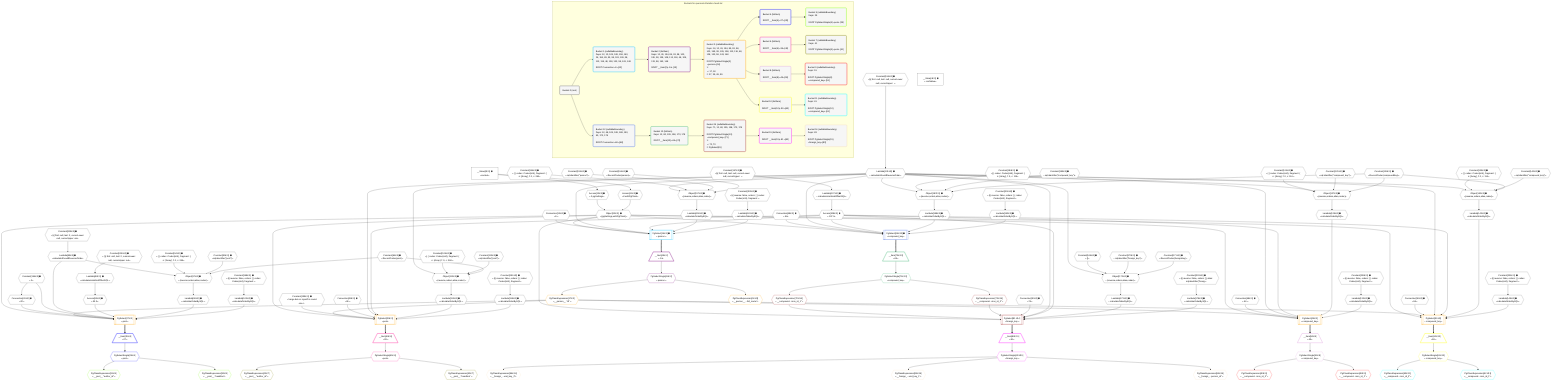 %%{init: {'themeVariables': { 'fontSize': '12px'}}}%%
graph TD
    classDef path fill:#eee,stroke:#000,color:#000
    classDef plan fill:#fff,stroke-width:1px,color:#000
    classDef itemplan fill:#fff,stroke-width:2px,color:#000
    classDef unbatchedplan fill:#dff,stroke-width:1px,color:#000
    classDef sideeffectplan fill:#fcc,stroke-width:2px,color:#000
    classDef bucket fill:#f6f6f6,color:#000,stroke-width:2px,text-align:left


    %% plan dependencies
    Object97{{"Object[97∈0] ➊<br />ᐸ{reverse,orders,alias,codec}ᐳ"}}:::plan
    Lambda89{{"Lambda[89∈0] ➊<br />ᐸcalculateShouldReverseOrderᐳ"}}:::plan
    Constant94{{"Constant[94∈0] ➊<br />ᐸ[ { codec: Codec(int4), fragment: { n: [Array], f: 0, c: 266ᐳ"}}:::plan
    Constant95{{"Constant[95∈0] ➊<br />ᐸsql.identifier(”post”)ᐳ"}}:::plan
    Constant96{{"Constant[96∈0] ➊<br />ᐸRecordCodec(post)ᐳ"}}:::plan
    Lambda89 & Constant94 & Constant95 & Constant96 --> Object97
    Object112{{"Object[112∈0] ➊<br />ᐸ{reverse,orders,alias,codec}ᐳ"}}:::plan
    Lambda105{{"Lambda[105∈0] ➊<br />ᐸcalculateShouldReverseOrderᐳ"}}:::plan
    Constant109{{"Constant[109∈0] ➊<br />ᐸ[ { codec: Codec(int4), fragment: { n: [Array], f: 0, c: 266ᐳ"}}:::plan
    Constant110{{"Constant[110∈0] ➊<br />ᐸsql.identifier(”post”)ᐳ"}}:::plan
    Lambda105 & Constant109 & Constant110 & Constant96 --> Object112
    Object127{{"Object[127∈0] ➊<br />ᐸ{reverse,orders,alias,codec}ᐳ"}}:::plan
    Constant124{{"Constant[124∈0] ➊<br />ᐸ[ { codec: Codec(int4), fragment: { n: [Array], f: 0, c: 116ᐳ"}}:::plan
    Constant125{{"Constant[125∈0] ➊<br />ᐸsql.identifier(”compound_key”)ᐳ"}}:::plan
    Constant126{{"Constant[126∈0] ➊<br />ᐸRecordCodec(compoundKey)ᐳ"}}:::plan
    Lambda105 & Constant124 & Constant125 & Constant126 --> Object127
    Object142{{"Object[142∈0] ➊<br />ᐸ{reverse,orders,alias,codec}ᐳ"}}:::plan
    Constant139{{"Constant[139∈0] ➊<br />ᐸ[ { codec: Codec(int4), fragment: { n: [Array], f: 0, c: 116ᐳ"}}:::plan
    Constant140{{"Constant[140∈0] ➊<br />ᐸsql.identifier(”compound_key”)ᐳ"}}:::plan
    Lambda105 & Constant139 & Constant140 & Constant126 --> Object142
    Object157{{"Object[157∈0] ➊<br />ᐸ{reverse,orders,alias,codec}ᐳ"}}:::plan
    Constant154{{"Constant[154∈0] ➊<br />ᐸ[ { codec: Codec(int4), fragment: { n: [Array], f: 0, c: 266ᐳ"}}:::plan
    Constant155{{"Constant[155∈0] ➊<br />ᐸsql.identifier(”person”)ᐳ"}}:::plan
    Constant156{{"Constant[156∈0] ➊<br />ᐸRecordCodec(person)ᐳ"}}:::plan
    Lambda105 & Constant154 & Constant155 & Constant156 --> Object157
    Object172{{"Object[172∈0] ➊<br />ᐸ{reverse,orders,alias,codec}ᐳ"}}:::plan
    Constant169{{"Constant[169∈0] ➊<br />ᐸ[]ᐳ"}}:::plan
    Constant170{{"Constant[170∈0] ➊<br />ᐸsql.identifier(”foreign_key”)ᐳ"}}:::plan
    Constant171{{"Constant[171∈0] ➊<br />ᐸRecordCodec(foreignKey)ᐳ"}}:::plan
    Lambda105 & Constant169 & Constant170 & Constant171 --> Object172
    Object187{{"Object[187∈0] ➊<br />ᐸ{reverse,orders,alias,codec}ᐳ"}}:::plan
    Constant184{{"Constant[184∈0] ➊<br />ᐸ[ { codec: Codec(int4), fragment: { n: [Array], f: 0, c: 116ᐳ"}}:::plan
    Constant185{{"Constant[185∈0] ➊<br />ᐸsql.identifier(”compound_key”)ᐳ"}}:::plan
    Lambda105 & Constant184 & Constant185 & Constant126 --> Object187
    Object12{{"Object[12∈0] ➊<br />ᐸ{pgSettings,withPgClient}ᐳ"}}:::plan
    Access10{{"Access[10∈0] ➊<br />ᐸ2.pgSettingsᐳ"}}:::plan
    Access11{{"Access[11∈0] ➊<br />ᐸ2.withPgClientᐳ"}}:::plan
    Access10 & Access11 --> Object12
    __Value2["__Value[2∈0] ➊<br />ᐸcontextᐳ"]:::plan
    __Value2 --> Access10
    __Value2 --> Access11
    Connection26{{"Connection[26∈0] ➊<br />ᐸ22ᐳ"}}:::plan
    Constant194{{"Constant[194∈0] ➊<br />ᐸ2ᐳ"}}:::plan
    Constant194 --> Connection26
    Constant205{{"Constant[205∈0] ➊<br />ᐸ§{ first: null, last: 2, cursorLower: null, cursorUpper: nulᐳ"}}:::plan
    Constant205 --> Lambda89
    Lambda92{{"Lambda[92∈0] ➊<br />ᐸcalculateLimitAndOffsetSQLᐳ"}}:::plan
    Constant206{{"Constant[206∈0] ➊<br />ᐸ§{ first: null, last: 2, cursorLower: null, cursorUpper: nulᐳ"}}:::plan
    Constant206 --> Lambda92
    Access93{{"Access[93∈0] ➊<br />ᐸ92.0ᐳ"}}:::plan
    Lambda92 --> Access93
    Lambda98{{"Lambda[98∈0] ➊<br />ᐸcalculateOrderBySQLᐳ"}}:::plan
    Object97 --> Lambda98
    Lambda103{{"Lambda[103∈0] ➊<br />ᐸcalculateOrderBySQLᐳ"}}:::plan
    Constant198{{"Constant[198∈0] ➊<br />ᐸ§{ reverse: false, orders: [ { codec: Codec(int4), fragment:ᐳ"}}:::plan
    Constant198 --> Lambda103
    Constant196{{"Constant[196∈0] ➊<br />ᐸ§{ first: null, last: null, cursorLower: null, cursorUpper: ᐳ"}}:::plan
    Constant196 --> Lambda105
    Lambda107{{"Lambda[107∈0] ➊<br />ᐸcalculateLimitAndOffsetSQLᐳ"}}:::plan
    Constant197{{"Constant[197∈0] ➊<br />ᐸ§{ first: null, last: null, cursorLower: null, cursorUpper: ᐳ"}}:::plan
    Constant197 --> Lambda107
    Access108{{"Access[108∈0] ➊<br />ᐸ107.0ᐳ"}}:::plan
    Lambda107 --> Access108
    Lambda113{{"Lambda[113∈0] ➊<br />ᐸcalculateOrderBySQLᐳ"}}:::plan
    Object112 --> Lambda113
    Lambda118{{"Lambda[118∈0] ➊<br />ᐸcalculateOrderBySQLᐳ"}}:::plan
    Constant199{{"Constant[199∈0] ➊<br />ᐸ§{ reverse: false, orders: [ { codec: Codec(int4), fragment:ᐳ"}}:::plan
    Constant199 --> Lambda118
    Lambda128{{"Lambda[128∈0] ➊<br />ᐸcalculateOrderBySQLᐳ"}}:::plan
    Object127 --> Lambda128
    Lambda133{{"Lambda[133∈0] ➊<br />ᐸcalculateOrderBySQLᐳ"}}:::plan
    Constant200{{"Constant[200∈0] ➊<br />ᐸ§{ reverse: false, orders: [ { codec: Codec(int4), fragment:ᐳ"}}:::plan
    Constant200 --> Lambda133
    Lambda143{{"Lambda[143∈0] ➊<br />ᐸcalculateOrderBySQLᐳ"}}:::plan
    Object142 --> Lambda143
    Lambda148{{"Lambda[148∈0] ➊<br />ᐸcalculateOrderBySQLᐳ"}}:::plan
    Constant201{{"Constant[201∈0] ➊<br />ᐸ§{ reverse: false, orders: [ { codec: Codec(int4), fragment:ᐳ"}}:::plan
    Constant201 --> Lambda148
    Lambda158{{"Lambda[158∈0] ➊<br />ᐸcalculateOrderBySQLᐳ"}}:::plan
    Object157 --> Lambda158
    Lambda163{{"Lambda[163∈0] ➊<br />ᐸcalculateOrderBySQLᐳ"}}:::plan
    Constant202{{"Constant[202∈0] ➊<br />ᐸ§{ reverse: false, orders: [ { codec: Codec(int4), fragment:ᐳ"}}:::plan
    Constant202 --> Lambda163
    Lambda173{{"Lambda[173∈0] ➊<br />ᐸcalculateOrderBySQLᐳ"}}:::plan
    Object172 --> Lambda173
    Lambda178{{"Lambda[178∈0] ➊<br />ᐸcalculateOrderBySQLᐳ"}}:::plan
    Constant203{{"Constant[203∈0] ➊<br />ᐸ§{ reverse: false, orders: [], alias: sql.identifier(”foreigᐳ"}}:::plan
    Constant203 --> Lambda178
    Lambda188{{"Lambda[188∈0] ➊<br />ᐸcalculateOrderBySQLᐳ"}}:::plan
    Object187 --> Lambda188
    Lambda193{{"Lambda[193∈0] ➊<br />ᐸcalculateOrderBySQLᐳ"}}:::plan
    Constant204{{"Constant[204∈0] ➊<br />ᐸ§{ reverse: false, orders: [ { codec: Codec(int4), fragment:ᐳ"}}:::plan
    Constant204 --> Lambda193
    __Value4["__Value[4∈0] ➊<br />ᐸrootValueᐳ"]:::plan
    Connection13{{"Connection[13∈0] ➊<br />ᐸ9ᐳ"}}:::plan
    Connection38{{"Connection[38∈0] ➊<br />ᐸ36ᐳ"}}:::plan
    Connection48{{"Connection[48∈0] ➊<br />ᐸ46ᐳ"}}:::plan
    Connection58{{"Connection[58∈0] ➊<br />ᐸ56ᐳ"}}:::plan
    Connection68{{"Connection[68∈0] ➊<br />ᐸ66ᐳ"}}:::plan
    Connection80{{"Connection[80∈0] ➊<br />ᐸ76ᐳ"}}:::plan
    Constant195{{"Constant[195∈0] ➊<br />ᐸ'Large bet on myself in round one.'ᐳ"}}:::plan
    PgSelect14[["PgSelect[14∈1] ➊<br />ᐸpersonᐳ"]]:::plan
    Object12 & Connection13 & Lambda105 & Access108 & Lambda158 & Lambda163 --> PgSelect14
    __Item15[/"__Item[15∈2]<br />ᐸ14ᐳ"\]:::itemplan
    PgSelect14 ==> __Item15
    PgSelectSingle16{{"PgSelectSingle[16∈2]<br />ᐸpersonᐳ"}}:::plan
    __Item15 --> PgSelectSingle16
    PgSelect27[["PgSelect[27∈3]<br />ᐸpostᐳ"]]:::plan
    PgClassExpression17{{"PgClassExpression[17∈3]<br />ᐸ__person__.”id”ᐳ"}}:::plan
    Object12 & PgClassExpression17 & Connection26 & Constant194 & Lambda89 & Access93 & Lambda98 & Lambda103 --> PgSelect27
    PgSelect39[["PgSelect[39∈3]<br />ᐸpostᐳ"]]:::plan
    Object12 & PgClassExpression17 & Constant195 & Connection38 & Lambda105 & Access108 & Lambda113 & Lambda118 --> PgSelect39
    PgSelect49[["PgSelect[49∈3]<br />ᐸcompound_keyᐳ"]]:::plan
    Object12 & PgClassExpression17 & Connection48 & Lambda105 & Access108 & Lambda128 & Lambda133 --> PgSelect49
    PgSelect59[["PgSelect[59∈3]<br />ᐸcompound_keyᐳ"]]:::plan
    Object12 & PgClassExpression17 & Connection58 & Lambda105 & Access108 & Lambda143 & Lambda148 --> PgSelect59
    PgSelectSingle16 --> PgClassExpression17
    PgClassExpression18{{"PgClassExpression[18∈3]<br />ᐸ__person__...full_name”ᐳ"}}:::plan
    PgSelectSingle16 --> PgClassExpression18
    __Item28[/"__Item[28∈4]<br />ᐸ27ᐳ"\]:::itemplan
    PgSelect27 ==> __Item28
    PgSelectSingle29{{"PgSelectSingle[29∈4]<br />ᐸpostᐳ"}}:::plan
    __Item28 --> PgSelectSingle29
    PgClassExpression30{{"PgClassExpression[30∈5]<br />ᐸ__post__.”headline”ᐳ"}}:::plan
    PgSelectSingle29 --> PgClassExpression30
    PgClassExpression31{{"PgClassExpression[31∈5]<br />ᐸ__post__.”author_id”ᐳ"}}:::plan
    PgSelectSingle29 --> PgClassExpression31
    __Item40[/"__Item[40∈6]<br />ᐸ39ᐳ"\]:::itemplan
    PgSelect39 ==> __Item40
    PgSelectSingle41{{"PgSelectSingle[41∈6]<br />ᐸpostᐳ"}}:::plan
    __Item40 --> PgSelectSingle41
    PgClassExpression42{{"PgClassExpression[42∈7]<br />ᐸ__post__.”headline”ᐳ"}}:::plan
    PgSelectSingle41 --> PgClassExpression42
    PgClassExpression43{{"PgClassExpression[43∈7]<br />ᐸ__post__.”author_id”ᐳ"}}:::plan
    PgSelectSingle41 --> PgClassExpression43
    __Item50[/"__Item[50∈8]<br />ᐸ49ᐳ"\]:::itemplan
    PgSelect49 ==> __Item50
    PgSelectSingle51{{"PgSelectSingle[51∈8]<br />ᐸcompound_keyᐳ"}}:::plan
    __Item50 --> PgSelectSingle51
    PgClassExpression52{{"PgClassExpression[52∈9]<br />ᐸ__compound...rson_id_1”ᐳ"}}:::plan
    PgSelectSingle51 --> PgClassExpression52
    PgClassExpression53{{"PgClassExpression[53∈9]<br />ᐸ__compound...rson_id_2”ᐳ"}}:::plan
    PgSelectSingle51 --> PgClassExpression53
    __Item60[/"__Item[60∈10]<br />ᐸ59ᐳ"\]:::itemplan
    PgSelect59 ==> __Item60
    PgSelectSingle61{{"PgSelectSingle[61∈10]<br />ᐸcompound_keyᐳ"}}:::plan
    __Item60 --> PgSelectSingle61
    PgClassExpression62{{"PgClassExpression[62∈11]<br />ᐸ__compound...rson_id_1”ᐳ"}}:::plan
    PgSelectSingle61 --> PgClassExpression62
    PgClassExpression63{{"PgClassExpression[63∈11]<br />ᐸ__compound...rson_id_2”ᐳ"}}:::plan
    PgSelectSingle61 --> PgClassExpression63
    PgSelect69[["PgSelect[69∈12] ➊<br />ᐸcompound_keyᐳ"]]:::plan
    Object12 & Connection68 & Lambda105 & Access108 & Lambda188 & Lambda193 --> PgSelect69
    __Item70[/"__Item[70∈13]<br />ᐸ69ᐳ"\]:::itemplan
    PgSelect69 ==> __Item70
    PgSelectSingle71{{"PgSelectSingle[71∈13]<br />ᐸcompound_keyᐳ"}}:::plan
    __Item70 --> PgSelectSingle71
    PgSelect81[["PgSelect[81∈14]<br />ᐸforeign_keyᐳ"]]:::plan
    PgClassExpression72{{"PgClassExpression[72∈14]<br />ᐸ__compound...rson_id_1”ᐳ"}}:::plan
    PgClassExpression73{{"PgClassExpression[73∈14]<br />ᐸ__compound...rson_id_2”ᐳ"}}:::plan
    Object12 & PgClassExpression72 & PgClassExpression73 & Connection80 & Lambda105 & Access108 & Lambda173 & Lambda178 --> PgSelect81
    PgSelectSingle71 --> PgClassExpression72
    PgSelectSingle71 --> PgClassExpression73
    __Item82[/"__Item[82∈15]<br />ᐸ81ᐳ"\]:::itemplan
    PgSelect81 ==> __Item82
    PgSelectSingle83{{"PgSelectSingle[83∈15]<br />ᐸforeign_keyᐳ"}}:::plan
    __Item82 --> PgSelectSingle83
    PgClassExpression84{{"PgClassExpression[84∈16]<br />ᐸ__foreign_...person_id”ᐳ"}}:::plan
    PgSelectSingle83 --> PgClassExpression84
    PgClassExpression85{{"PgClassExpression[85∈16]<br />ᐸ__foreign_...und_key_1”ᐳ"}}:::plan
    PgSelectSingle83 --> PgClassExpression85
    PgClassExpression86{{"PgClassExpression[86∈16]<br />ᐸ__foreign_...und_key_2”ᐳ"}}:::plan
    PgSelectSingle83 --> PgClassExpression86

    %% define steps

    subgraph "Buckets for queries/v4/relation-head-tail"
    Bucket0("Bucket 0 (root)"):::bucket
    classDef bucket0 stroke:#696969
    class Bucket0,__Value2,__Value4,Access10,Access11,Object12,Connection13,Connection26,Connection38,Connection48,Connection58,Connection68,Connection80,Lambda89,Lambda92,Access93,Constant94,Constant95,Constant96,Object97,Lambda98,Lambda103,Lambda105,Lambda107,Access108,Constant109,Constant110,Object112,Lambda113,Lambda118,Constant124,Constant125,Constant126,Object127,Lambda128,Lambda133,Constant139,Constant140,Object142,Lambda143,Lambda148,Constant154,Constant155,Constant156,Object157,Lambda158,Lambda163,Constant169,Constant170,Constant171,Object172,Lambda173,Lambda178,Constant184,Constant185,Object187,Lambda188,Lambda193,Constant194,Constant195,Constant196,Constant197,Constant198,Constant199,Constant200,Constant201,Constant202,Constant203,Constant204,Constant205,Constant206 bucket0
    Bucket1("Bucket 1 (nullableBoundary)<br />Deps: 12, 13, 105, 108, 158, 163, 26, 194, 89, 93, 98, 103, 195, 38, 113, 118, 48, 128, 133, 58, 143, 148<br /><br />ROOT Connectionᐸ9ᐳ[13]"):::bucket
    classDef bucket1 stroke:#00bfff
    class Bucket1,PgSelect14 bucket1
    Bucket2("Bucket 2 (listItem)<br />Deps: 12, 26, 194, 89, 93, 98, 103, 195, 38, 105, 108, 113, 118, 48, 128, 133, 58, 143, 148<br /><br />ROOT __Item{2}ᐸ14ᐳ[15]"):::bucket
    classDef bucket2 stroke:#7f007f
    class Bucket2,__Item15,PgSelectSingle16 bucket2
    Bucket3("Bucket 3 (nullableBoundary)<br />Deps: 16, 12, 26, 194, 89, 93, 98, 103, 195, 38, 105, 108, 113, 118, 48, 128, 133, 58, 143, 148<br /><br />ROOT PgSelectSingle{2}ᐸpersonᐳ[16]<br />1: <br />ᐳ: 17, 18<br />2: 27, 39, 49, 59"):::bucket
    classDef bucket3 stroke:#ffa500
    class Bucket3,PgClassExpression17,PgClassExpression18,PgSelect27,PgSelect39,PgSelect49,PgSelect59 bucket3
    Bucket4("Bucket 4 (listItem)<br /><br />ROOT __Item{4}ᐸ27ᐳ[28]"):::bucket
    classDef bucket4 stroke:#0000ff
    class Bucket4,__Item28,PgSelectSingle29 bucket4
    Bucket5("Bucket 5 (nullableBoundary)<br />Deps: 29<br /><br />ROOT PgSelectSingle{4}ᐸpostᐳ[29]"):::bucket
    classDef bucket5 stroke:#7fff00
    class Bucket5,PgClassExpression30,PgClassExpression31 bucket5
    Bucket6("Bucket 6 (listItem)<br /><br />ROOT __Item{6}ᐸ39ᐳ[40]"):::bucket
    classDef bucket6 stroke:#ff1493
    class Bucket6,__Item40,PgSelectSingle41 bucket6
    Bucket7("Bucket 7 (nullableBoundary)<br />Deps: 41<br /><br />ROOT PgSelectSingle{6}ᐸpostᐳ[41]"):::bucket
    classDef bucket7 stroke:#808000
    class Bucket7,PgClassExpression42,PgClassExpression43 bucket7
    Bucket8("Bucket 8 (listItem)<br /><br />ROOT __Item{8}ᐸ49ᐳ[50]"):::bucket
    classDef bucket8 stroke:#dda0dd
    class Bucket8,__Item50,PgSelectSingle51 bucket8
    Bucket9("Bucket 9 (nullableBoundary)<br />Deps: 51<br /><br />ROOT PgSelectSingle{8}ᐸcompound_keyᐳ[51]"):::bucket
    classDef bucket9 stroke:#ff0000
    class Bucket9,PgClassExpression52,PgClassExpression53 bucket9
    Bucket10("Bucket 10 (listItem)<br /><br />ROOT __Item{10}ᐸ59ᐳ[60]"):::bucket
    classDef bucket10 stroke:#ffff00
    class Bucket10,__Item60,PgSelectSingle61 bucket10
    Bucket11("Bucket 11 (nullableBoundary)<br />Deps: 61<br /><br />ROOT PgSelectSingle{10}ᐸcompound_keyᐳ[61]"):::bucket
    classDef bucket11 stroke:#00ffff
    class Bucket11,PgClassExpression62,PgClassExpression63 bucket11
    Bucket12("Bucket 12 (nullableBoundary)<br />Deps: 12, 68, 105, 108, 188, 193, 80, 173, 178<br /><br />ROOT Connectionᐸ66ᐳ[68]"):::bucket
    classDef bucket12 stroke:#4169e1
    class Bucket12,PgSelect69 bucket12
    Bucket13("Bucket 13 (listItem)<br />Deps: 12, 80, 105, 108, 173, 178<br /><br />ROOT __Item{13}ᐸ69ᐳ[70]"):::bucket
    classDef bucket13 stroke:#3cb371
    class Bucket13,__Item70,PgSelectSingle71 bucket13
    Bucket14("Bucket 14 (nullableBoundary)<br />Deps: 71, 12, 80, 105, 108, 173, 178<br /><br />ROOT PgSelectSingle{13}ᐸcompound_keyᐳ[71]<br />1: <br />ᐳ: 72, 73<br />2: PgSelect[81]"):::bucket
    classDef bucket14 stroke:#a52a2a
    class Bucket14,PgClassExpression72,PgClassExpression73,PgSelect81 bucket14
    Bucket15("Bucket 15 (listItem)<br /><br />ROOT __Item{15}ᐸ81ᐳ[82]"):::bucket
    classDef bucket15 stroke:#ff00ff
    class Bucket15,__Item82,PgSelectSingle83 bucket15
    Bucket16("Bucket 16 (nullableBoundary)<br />Deps: 83<br /><br />ROOT PgSelectSingle{15}ᐸforeign_keyᐳ[83]"):::bucket
    classDef bucket16 stroke:#f5deb3
    class Bucket16,PgClassExpression84,PgClassExpression85,PgClassExpression86 bucket16
    Bucket0 --> Bucket1 & Bucket12
    Bucket1 --> Bucket2
    Bucket2 --> Bucket3
    Bucket3 --> Bucket4 & Bucket6 & Bucket8 & Bucket10
    Bucket4 --> Bucket5
    Bucket6 --> Bucket7
    Bucket8 --> Bucket9
    Bucket10 --> Bucket11
    Bucket12 --> Bucket13
    Bucket13 --> Bucket14
    Bucket14 --> Bucket15
    Bucket15 --> Bucket16
    end